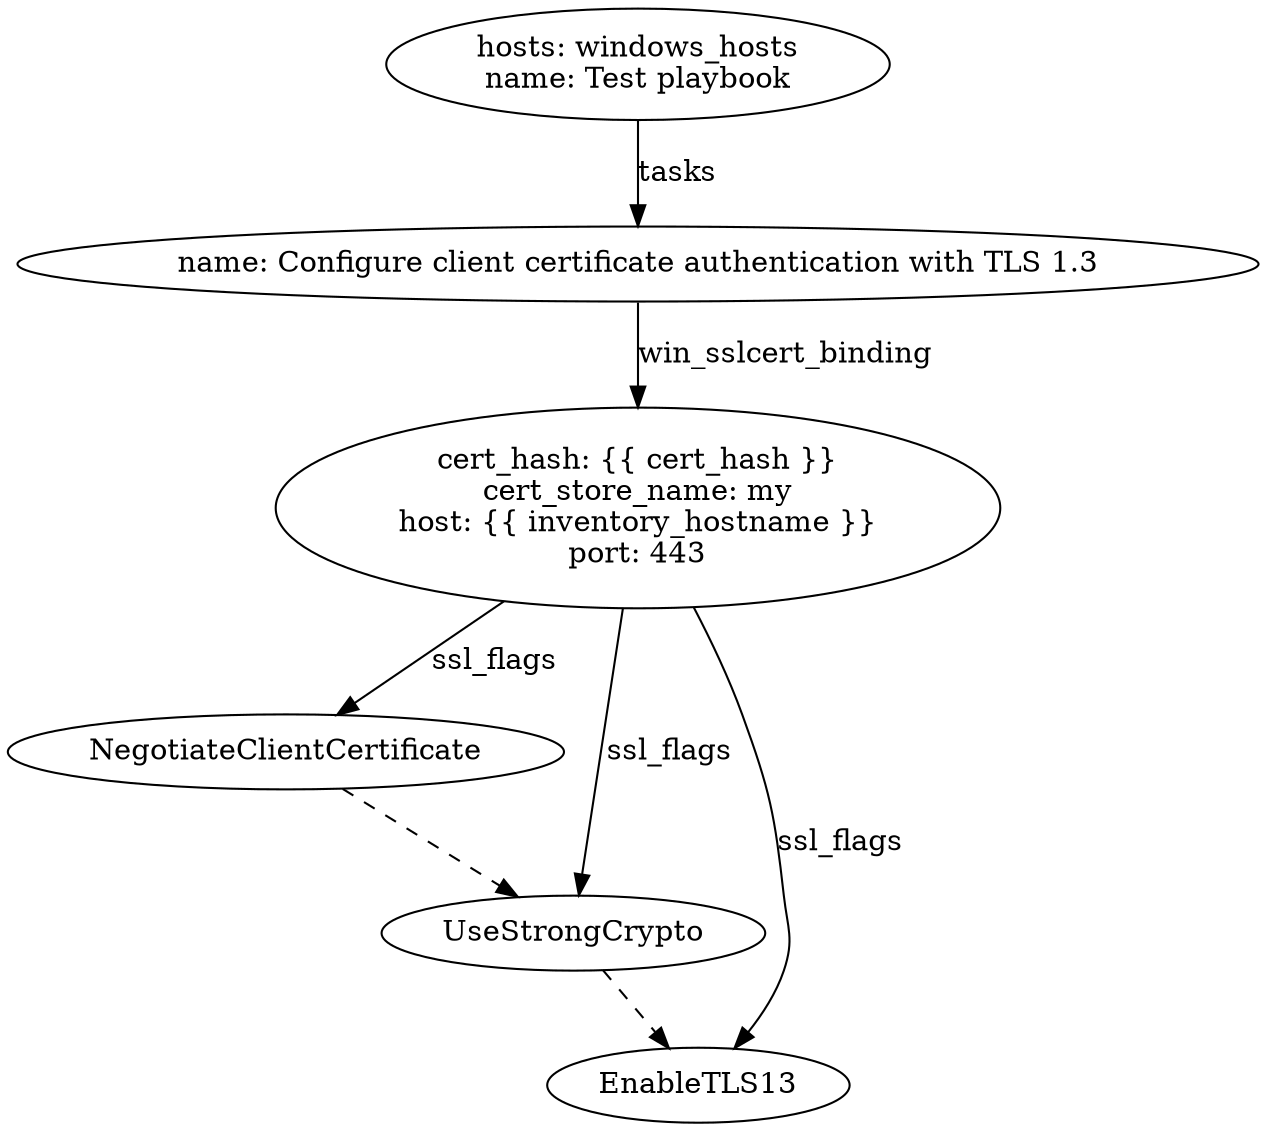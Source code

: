 digraph graphname {
2200 [label="NegotiateClientCertificate"];
2201 [label="UseStrongCrypto"];
2202 [label="EnableTLS13"];
2199 [label="cert_hash: {{ cert_hash }}\ncert_store_name: my\nhost: {{ inventory_hostname }}\nport: 443\n"];
2199 -> 2200 [label="ssl_flags"];
2199 -> 2201 [label="ssl_flags"];
2200 -> 2201 [style="dashed"];
2199 -> 2202 [label="ssl_flags"];
2201 -> 2202 [style="dashed"];
2198 [label="name: Configure client certificate authentication with TLS 1.3\n"];
2198 -> 2199 [label="win_sslcert_binding"];
2197 [label="hosts: windows_hosts\nname: Test playbook\n"];
2197 -> 2198 [label="tasks"];
}
